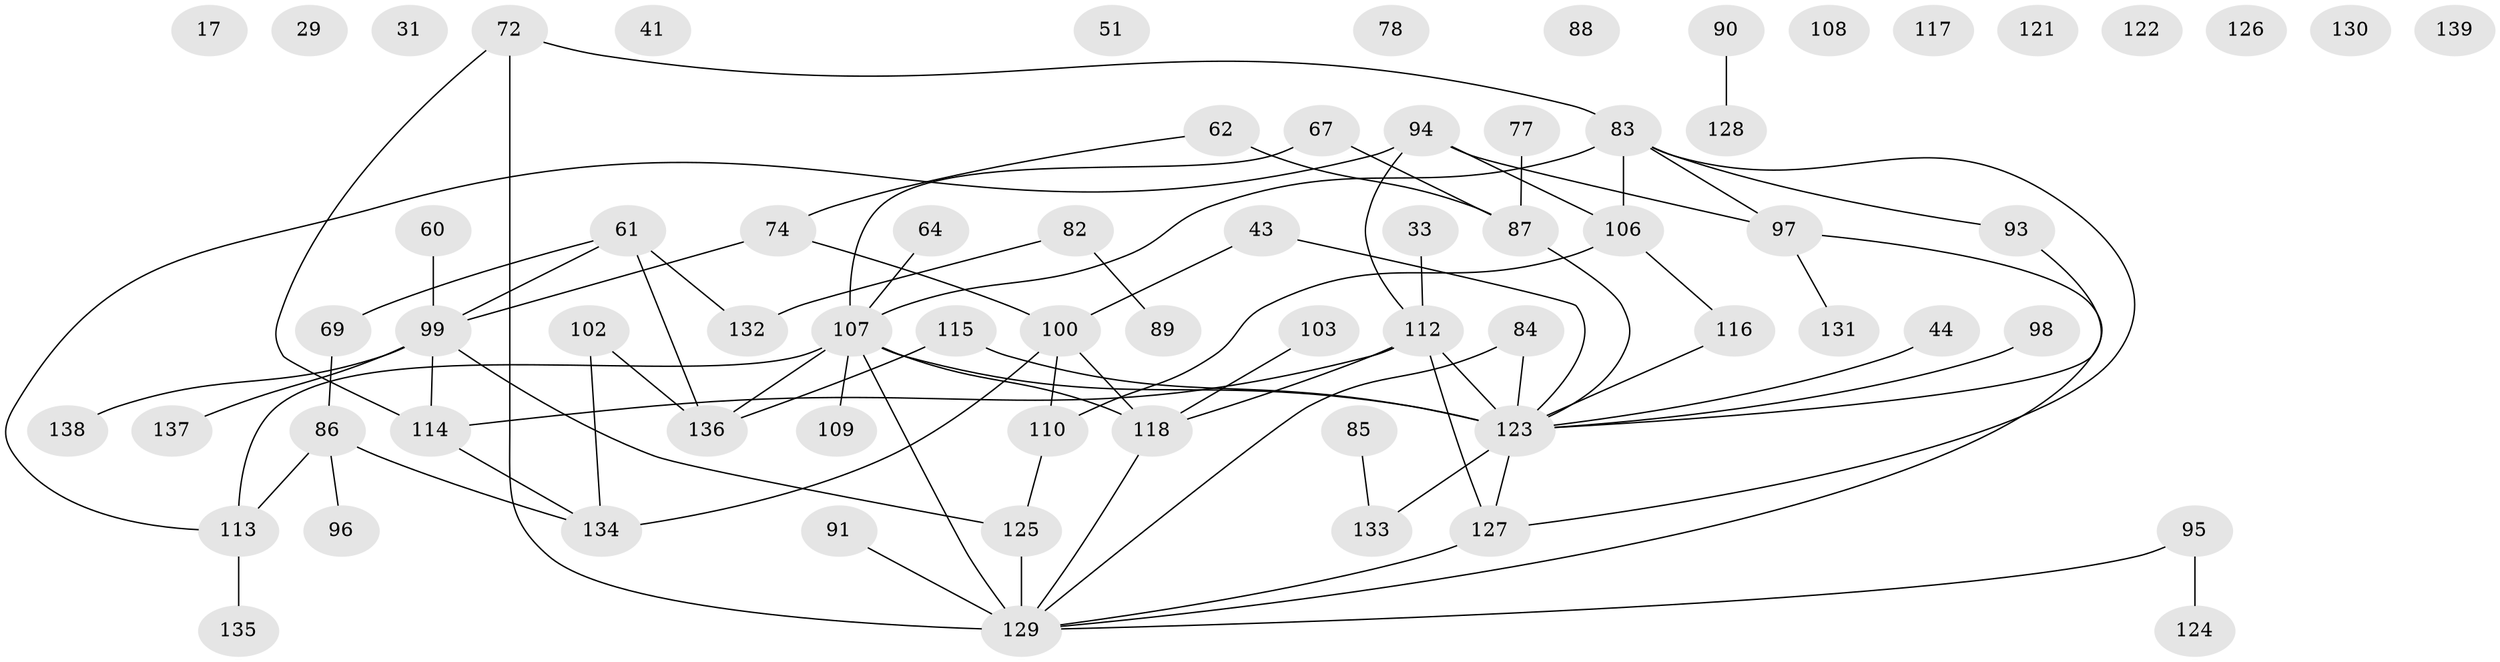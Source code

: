 // original degree distribution, {5: 0.07913669064748201, 3: 0.17985611510791366, 2: 0.2805755395683453, 1: 0.20863309352517986, 6: 0.04316546762589928, 4: 0.10071942446043165, 0: 0.10071942446043165, 7: 0.007194244604316547}
// Generated by graph-tools (version 1.1) at 2025/39/03/09/25 04:39:21]
// undirected, 69 vertices, 80 edges
graph export_dot {
graph [start="1"]
  node [color=gray90,style=filled];
  17;
  29;
  31;
  33;
  41;
  43 [super="+25"];
  44;
  51;
  60;
  61;
  62 [super="+50"];
  64 [super="+30"];
  67;
  69;
  72;
  74;
  77;
  78;
  82;
  83 [super="+68"];
  84 [super="+55+59"];
  85;
  86;
  87;
  88;
  89;
  90;
  91 [super="+23+36"];
  93;
  94 [super="+92"];
  95;
  96 [super="+38"];
  97 [super="+19+46"];
  98;
  99 [super="+39"];
  100 [super="+71"];
  102 [super="+53"];
  103;
  106 [super="+81"];
  107 [super="+34+49+73"];
  108;
  109;
  110 [super="+10+21"];
  112 [super="+80"];
  113 [super="+3+24+6"];
  114 [super="+13+65"];
  115;
  116;
  117;
  118 [super="+63"];
  121;
  122;
  123 [super="+70+105+15+119+104"];
  124;
  125 [super="+20"];
  126;
  127 [super="+52"];
  128;
  129 [super="+9+40+120"];
  130;
  131;
  132;
  133;
  134 [super="+66"];
  135;
  136 [super="+1+26"];
  137;
  138;
  139;
  33 -- 112;
  43 -- 100;
  43 -- 123;
  44 -- 123;
  60 -- 99;
  61 -- 69;
  61 -- 99;
  61 -- 132;
  61 -- 136;
  62 -- 87 [weight=2];
  62 -- 74;
  64 -- 107;
  67 -- 87;
  67 -- 107;
  69 -- 86;
  72 -- 114 [weight=2];
  72 -- 129 [weight=3];
  72 -- 83;
  74 -- 99;
  74 -- 100;
  77 -- 87;
  82 -- 89;
  82 -- 132;
  83 -- 93;
  83 -- 97;
  83 -- 106 [weight=2];
  83 -- 107 [weight=3];
  83 -- 127;
  84 -- 123;
  84 -- 129 [weight=2];
  85 -- 133;
  86 -- 134;
  86 -- 113;
  86 -- 96;
  87 -- 123;
  90 -- 128;
  91 -- 129;
  93 -- 123;
  94 -- 112;
  94 -- 97;
  94 -- 113;
  94 -- 106;
  95 -- 124;
  95 -- 129;
  97 -- 131;
  97 -- 129;
  98 -- 123;
  99 -- 114 [weight=2];
  99 -- 137;
  99 -- 138;
  99 -- 125;
  100 -- 110;
  100 -- 118 [weight=2];
  100 -- 134;
  102 -- 134;
  102 -- 136;
  103 -- 118;
  106 -- 110;
  106 -- 116;
  107 -- 129 [weight=2];
  107 -- 136;
  107 -- 109;
  107 -- 113;
  107 -- 118 [weight=2];
  107 -- 123 [weight=3];
  110 -- 125;
  112 -- 127 [weight=2];
  112 -- 114;
  112 -- 118;
  112 -- 123;
  113 -- 135;
  114 -- 134;
  115 -- 136;
  115 -- 123;
  116 -- 123;
  118 -- 129;
  123 -- 133;
  123 -- 127 [weight=2];
  125 -- 129 [weight=3];
  127 -- 129;
}
